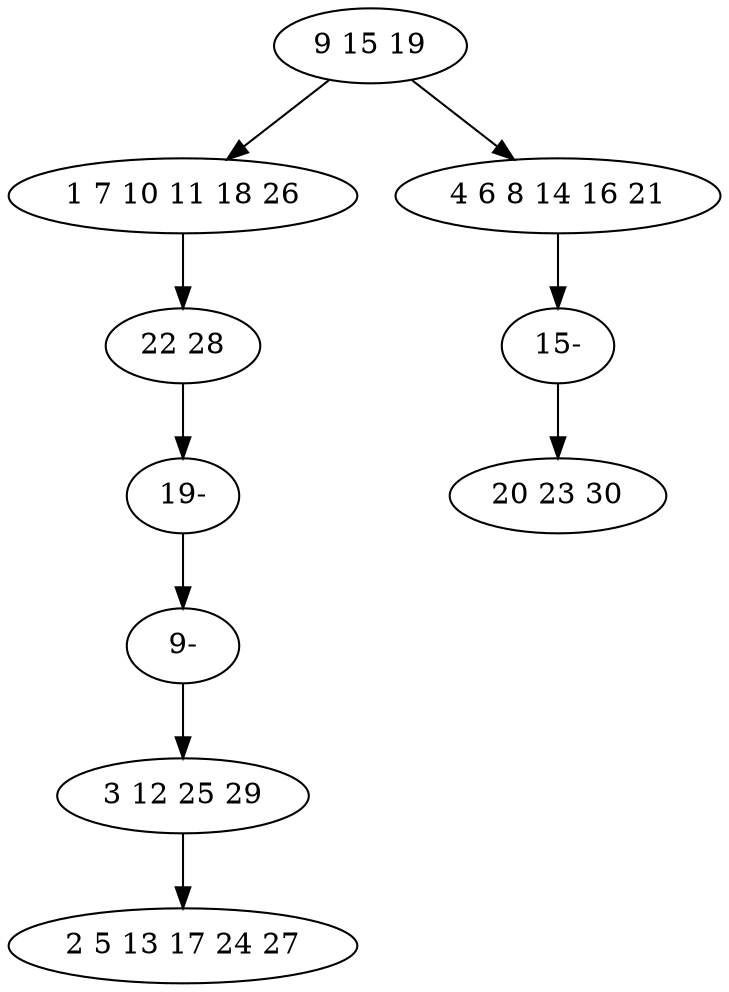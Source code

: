 digraph true_tree {
	"0" -> "1"
	"0" -> "2"
	"1" -> "3"
	"3" -> "7"
	"2" -> "9"
	"4" -> "6"
	"7" -> "8"
	"8" -> "4"
	"9" -> "5"
	"0" [label="9 15 19"];
	"1" [label="1 7 10 11 18 26"];
	"2" [label="4 6 8 14 16 21"];
	"3" [label="22 28"];
	"4" [label="3 12 25 29"];
	"5" [label="20 23 30"];
	"6" [label="2 5 13 17 24 27"];
	"7" [label="19-"];
	"8" [label="9-"];
	"9" [label="15-"];
}

